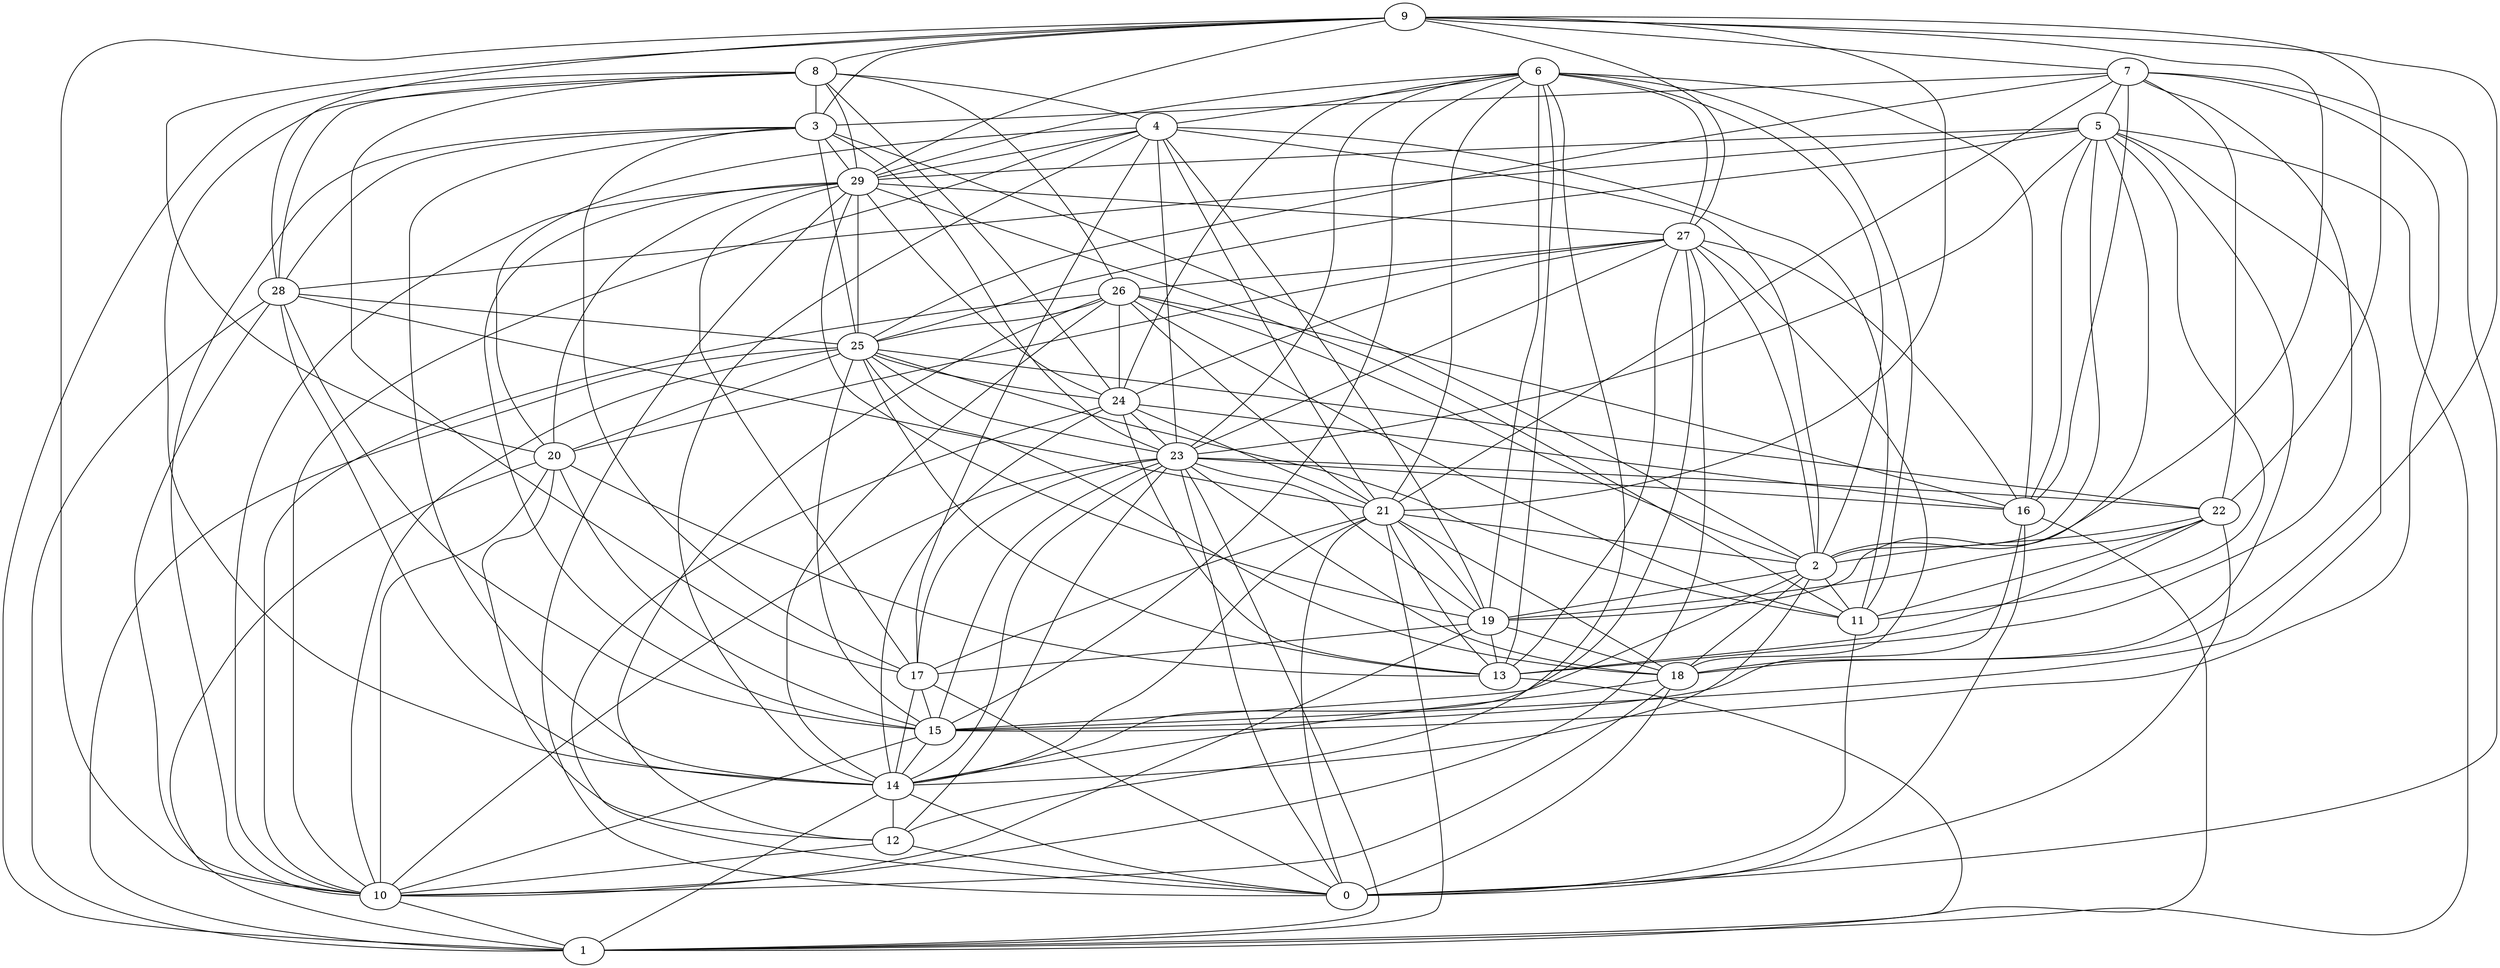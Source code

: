 digraph GG_graph {

subgraph G_graph {
edge [color = black]
"27" -> "2" [dir = none]
"27" -> "10" [dir = none]
"27" -> "14" [dir = none]
"27" -> "18" [dir = none]
"27" -> "13" [dir = none]
"9" -> "7" [dir = none]
"9" -> "21" [dir = none]
"9" -> "29" [dir = none]
"9" -> "28" [dir = none]
"22" -> "0" [dir = none]
"22" -> "2" [dir = none]
"29" -> "24" [dir = none]
"29" -> "11" [dir = none]
"29" -> "19" [dir = none]
"29" -> "10" [dir = none]
"29" -> "0" [dir = none]
"29" -> "25" [dir = none]
"29" -> "27" [dir = none]
"29" -> "17" [dir = none]
"20" -> "1" [dir = none]
"20" -> "13" [dir = none]
"20" -> "15" [dir = none]
"24" -> "16" [dir = none]
"24" -> "23" [dir = none]
"24" -> "0" [dir = none]
"24" -> "13" [dir = none]
"17" -> "14" [dir = none]
"17" -> "0" [dir = none]
"28" -> "1" [dir = none]
"28" -> "25" [dir = none]
"28" -> "15" [dir = none]
"28" -> "10" [dir = none]
"28" -> "21" [dir = none]
"10" -> "1" [dir = none]
"7" -> "21" [dir = none]
"7" -> "15" [dir = none]
"7" -> "16" [dir = none]
"7" -> "22" [dir = none]
"5" -> "2" [dir = none]
"5" -> "28" [dir = none]
"5" -> "25" [dir = none]
"8" -> "14" [dir = none]
"8" -> "26" [dir = none]
"8" -> "3" [dir = none]
"8" -> "29" [dir = none]
"8" -> "28" [dir = none]
"8" -> "17" [dir = none]
"8" -> "4" [dir = none]
"18" -> "0" [dir = none]
"18" -> "14" [dir = none]
"21" -> "1" [dir = none]
"21" -> "13" [dir = none]
"21" -> "2" [dir = none]
"21" -> "17" [dir = none]
"23" -> "15" [dir = none]
"23" -> "22" [dir = none]
"23" -> "14" [dir = none]
"23" -> "16" [dir = none]
"23" -> "19" [dir = none]
"25" -> "24" [dir = none]
"25" -> "10" [dir = none]
"25" -> "23" [dir = none]
"25" -> "1" [dir = none]
"14" -> "1" [dir = none]
"14" -> "12" [dir = none]
"14" -> "0" [dir = none]
"26" -> "25" [dir = none]
"26" -> "12" [dir = none]
"26" -> "21" [dir = none]
"26" -> "14" [dir = none]
"4" -> "23" [dir = none]
"4" -> "14" [dir = none]
"4" -> "20" [dir = none]
"4" -> "2" [dir = none]
"4" -> "11" [dir = none]
"6" -> "19" [dir = none]
"6" -> "12" [dir = none]
"6" -> "13" [dir = none]
"6" -> "27" [dir = none]
"6" -> "11" [dir = none]
"6" -> "24" [dir = none]
"6" -> "23" [dir = none]
"6" -> "16" [dir = none]
"6" -> "29" [dir = none]
"6" -> "4" [dir = none]
"3" -> "28" [dir = none]
"3" -> "14" [dir = none]
"23" -> "10" [dir = none]
"7" -> "5" [dir = none]
"27" -> "20" [dir = none]
"3" -> "10" [dir = none]
"6" -> "15" [dir = none]
"26" -> "24" [dir = none]
"20" -> "12" [dir = none]
"28" -> "14" [dir = none]
"23" -> "18" [dir = none]
"15" -> "14" [dir = none]
"27" -> "24" [dir = none]
"15" -> "10" [dir = none]
"4" -> "19" [dir = none]
"7" -> "3" [dir = none]
"26" -> "10" [dir = none]
"23" -> "1" [dir = none]
"27" -> "23" [dir = none]
"19" -> "10" [dir = none]
"2" -> "11" [dir = none]
"6" -> "2" [dir = none]
"4" -> "10" [dir = none]
"20" -> "10" [dir = none]
"22" -> "13" [dir = none]
"8" -> "1" [dir = none]
"19" -> "17" [dir = none]
"7" -> "0" [dir = none]
"26" -> "2" [dir = none]
"6" -> "21" [dir = none]
"3" -> "29" [dir = none]
"24" -> "14" [dir = none]
"12" -> "0" [dir = none]
"9" -> "20" [dir = none]
"2" -> "19" [dir = none]
"24" -> "21" [dir = none]
"2" -> "15" [dir = none]
"9" -> "18" [dir = none]
"16" -> "1" [dir = none]
"25" -> "22" [dir = none]
"22" -> "11" [dir = none]
"18" -> "10" [dir = none]
"23" -> "12" [dir = none]
"22" -> "19" [dir = none]
"19" -> "18" [dir = none]
"27" -> "26" [dir = none]
"5" -> "1" [dir = none]
"9" -> "10" [dir = none]
"13" -> "1" [dir = none]
"3" -> "2" [dir = none]
"3" -> "25" [dir = none]
"4" -> "21" [dir = none]
"3" -> "23" [dir = none]
"29" -> "15" [dir = none]
"9" -> "3" [dir = none]
"5" -> "19" [dir = none]
"29" -> "20" [dir = none]
"26" -> "16" [dir = none]
"5" -> "18" [dir = none]
"12" -> "10" [dir = none]
"25" -> "18" [dir = none]
"5" -> "15" [dir = none]
"3" -> "17" [dir = none]
"7" -> "13" [dir = none]
"9" -> "2" [dir = none]
"4" -> "17" [dir = none]
"5" -> "11" [dir = none]
"16" -> "15" [dir = none]
"9" -> "22" [dir = none]
"5" -> "29" [dir = none]
"21" -> "14" [dir = none]
"23" -> "17" [dir = none]
"17" -> "15" [dir = none]
"5" -> "23" [dir = none]
"9" -> "27" [dir = none]
"11" -> "0" [dir = none]
"26" -> "11" [dir = none]
"25" -> "13" [dir = none]
"8" -> "24" [dir = none]
"4" -> "29" [dir = none]
"7" -> "25" [dir = none]
"2" -> "14" [dir = none]
"19" -> "13" [dir = none]
"27" -> "16" [dir = none]
"21" -> "18" [dir = none]
"21" -> "0" [dir = none]
"2" -> "18" [dir = none]
"16" -> "0" [dir = none]
"9" -> "8" [dir = none]
"25" -> "20" [dir = none]
"25" -> "11" [dir = none]
"25" -> "15" [dir = none]
"5" -> "16" [dir = none]
"21" -> "19" [dir = none]
"23" -> "0" [dir = none]
}

}
